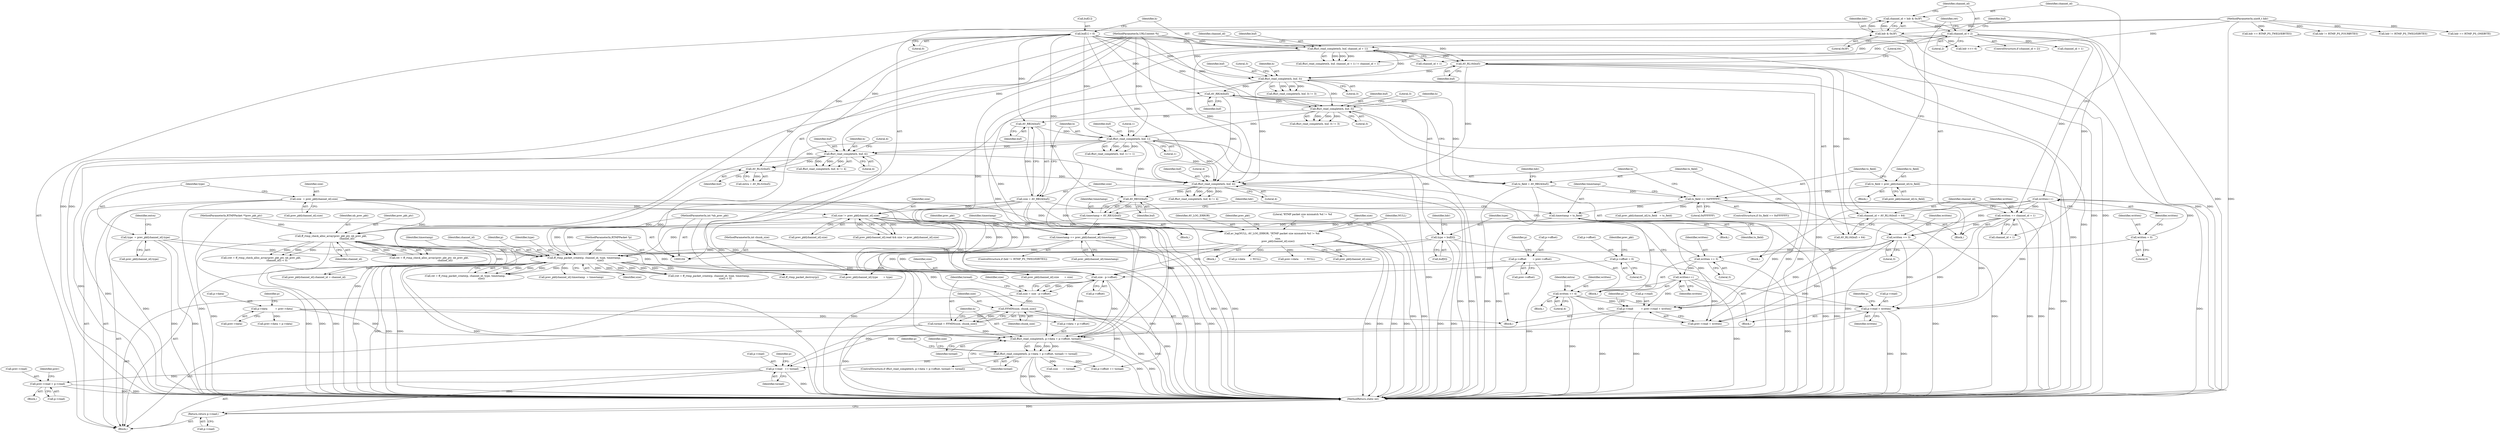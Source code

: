 digraph "0_FFmpeg_7d57ca4d9a75562fa32e40766211de150f8b3ee7@API" {
"1000565" [label="(Call,p->read   += toread)"];
"1000544" [label="(Call,ffurl_read_complete(h, p->data + p->offset, toread) != toread)"];
"1000545" [label="(Call,ffurl_read_complete(h, p->data + p->offset, toread))"];
"1000309" [label="(Call,ffurl_read_complete(h, buf, 4))"];
"1000226" [label="(Call,ffurl_read_complete(h, buf, 3))"];
"1000148" [label="(Call,ffurl_read_complete(h, buf, channel_id + 1))"];
"1000105" [label="(MethodParameterIn,URLContext *h)"];
"1000141" [label="(Call,buf[1] = 0)"];
"1000137" [label="(Call,channel_id < 2)"];
"1000131" [label="(Call,channel_id = hdr & 0x3F)"];
"1000133" [label="(Call,hdr & 0x3F)"];
"1000110" [label="(MethodParameterIn,uint8_t hdr)"];
"1000168" [label="(Call,AV_RL16(buf))"];
"1000265" [label="(Call,ffurl_read_complete(h, buf, 1))"];
"1000248" [label="(Call,ffurl_read_complete(h, buf, 3))"];
"1000239" [label="(Call,AV_RB24(buf))"];
"1000261" [label="(Call,AV_RB24(buf))"];
"1000287" [label="(Call,ffurl_read_complete(h, buf, 4))"];
"1000300" [label="(Call,AV_RL32(buf))"];
"1000428" [label="(Call,p->data          = prev->data)"];
"1000533" [label="(Call,size - p->offset)"];
"1000186" [label="(Call,size  = prev_pkt[channel_id].size)"];
"1000386" [label="(Call,ff_rtmp_packet_create(p, channel_id, type, timestamp,\n                                          size))"];
"1000106" [label="(MethodParameterIn,RTMPPacket *p)"];
"1000175" [label="(Call,ff_rtmp_check_alloc_array(prev_pkt_ptr, nb_prev_pkt,\n                                         channel_id))"];
"1000108" [label="(MethodParameterIn,RTMPPacket **prev_pkt_ptr)"];
"1000109" [label="(MethodParameterIn,int *nb_prev_pkt)"];
"1000165" [label="(Call,channel_id = AV_RL16(buf) + 64)"];
"1000193" [label="(Call,type  = prev_pkt[channel_id].type)"];
"1000275" [label="(Call,type = buf[0])"];
"1000330" [label="(Call,timestamp += prev_pkt[channel_id].timestamp)"];
"1000317" [label="(Call,timestamp = AV_RB32(buf))"];
"1000319" [label="(Call,AV_RB32(buf))"];
"1000323" [label="(Call,timestamp = ts_field)"];
"1000303" [label="(Call,ts_field == 0xFFFFFF)"];
"1000215" [label="(Call,ts_field = prev_pkt[channel_id].ts_field)"];
"1000237" [label="(Call,ts_field = AV_RB24(buf))"];
"1000344" [label="(Call,size != prev_pkt[channel_id].size)"];
"1000259" [label="(Call,size = AV_RB24(buf))"];
"1000352" [label="(Call,av_log(NULL, AV_LOG_ERROR, \"RTMP packet size mismatch %d != %d\n\",\n                size,\n                prev_pkt[channel_id].size))"];
"1000400" [label="(Call,p->offset = 0)"];
"1000470" [label="(Call,p->offset        = prev->offset)"];
"1000538" [label="(Call,toread = FFMIN(size, chunk_size))"];
"1000540" [label="(Call,FFMIN(size, chunk_size))"];
"1000531" [label="(Call,size = size - p->offset)"];
"1000107" [label="(MethodParameterIn,int chunk_size)"];
"1000395" [label="(Call,p->read = written)"];
"1000129" [label="(Call,written++)"];
"1000123" [label="(Call,written = 0)"];
"1000234" [label="(Call,written += 3)"];
"1000160" [label="(Call,written += channel_id + 1)"];
"1000295" [label="(Call,written += 4)"];
"1000273" [label="(Call,written++)"];
"1000256" [label="(Call,written += 3)"];
"1000477" [label="(Call,p->read          = prev->read + written)"];
"1000594" [label="(Call,prev->read = p->read)"];
"1000623" [label="(Return,return p->read;)"];
"1000481" [label="(Call,prev->read + written)"];
"1000503" [label="(Call,prev_pkt[channel_id].channel_id = channel_id)"];
"1000303" [label="(Call,ts_field == 0xFFFFFF)"];
"1000400" [label="(Call,p->offset = 0)"];
"1000353" [label="(Identifier,NULL)"];
"1000125" [label="(Literal,0)"];
"1000195" [label="(Call,prev_pkt[channel_id].type)"];
"1000143" [label="(Identifier,buf)"];
"1000538" [label="(Call,toread = FFMIN(size, chunk_size))"];
"1000305" [label="(Literal,0xFFFFFF)"];
"1000598" [label="(Call,p->read)"];
"1000420" [label="(Block,)"];
"1000261" [label="(Call,AV_RB24(buf))"];
"1000267" [label="(Identifier,buf)"];
"1000565" [label="(Call,p->read   += toread)"];
"1000389" [label="(Identifier,type)"];
"1000603" [label="(Identifier,prev)"];
"1000166" [label="(Identifier,channel_id)"];
"1000354" [label="(Identifier,AV_LOG_ERROR)"];
"1000324" [label="(Identifier,timestamp)"];
"1000281" [label="(Call,hdr == RTMP_PS_TWELVEBYTES)"];
"1000432" [label="(Call,prev->data)"];
"1000187" [label="(Identifier,size)"];
"1000572" [label="(Identifier,p)"];
"1000541" [label="(Identifier,size)"];
"1000123" [label="(Call,written = 0)"];
"1000135" [label="(Literal,0x3F)"];
"1000478" [label="(Call,p->read)"];
"1000214" [label="(Block,)"];
"1000510" [label="(Call,prev_pkt[channel_id].type       = type)"];
"1000265" [label="(Call,ffurl_read_complete(h, buf, 1))"];
"1000558" [label="(Identifier,p)"];
"1000111" [label="(Block,)"];
"1000155" [label="(Identifier,channel_id)"];
"1000328" [label="(Identifier,hdr)"];
"1000176" [label="(Identifier,prev_pkt_ptr)"];
"1000386" [label="(Call,ff_rtmp_packet_create(p, channel_id, type, timestamp,\n                                          size))"];
"1000308" [label="(Call,ffurl_read_complete(h, buf, 4) != 4)"];
"1000608" [label="(Call,p->data      = NULL)"];
"1000322" [label="(Block,)"];
"1000140" [label="(Block,)"];
"1000243" [label="(Identifier,hdr)"];
"1000587" [label="(Call,prev->data = p->data)"];
"1000563" [label="(Identifier,size)"];
"1000318" [label="(Identifier,timestamp)"];
"1000236" [label="(Literal,3)"];
"1000312" [label="(Literal,4)"];
"1000268" [label="(Literal,1)"];
"1000252" [label="(Literal,3)"];
"1000341" [label="(Identifier,prev_pkt)"];
"1000534" [label="(Identifier,size)"];
"1000106" [label="(MethodParameterIn,RTMPPacket *p)"];
"1000145" [label="(Literal,0)"];
"1000129" [label="(Call,written++)"];
"1000300" [label="(Call,AV_RL32(buf))"];
"1000404" [label="(Literal,0)"];
"1000533" [label="(Call,size - p->offset)"];
"1000579" [label="(Block,)"];
"1000346" [label="(Call,prev_pkt[channel_id].size)"];
"1000493" [label="(Call,prev->data       = NULL)"];
"1000390" [label="(Identifier,timestamp)"];
"1000365" [label="(Identifier,prev_pkt)"];
"1000623" [label="(Return,return p->read;)"];
"1000160" [label="(Call,written += channel_id + 1)"];
"1000186" [label="(Call,size  = prev_pkt[channel_id].size)"];
"1000547" [label="(Call,p->data + p->offset)"];
"1000545" [label="(Call,ffurl_read_complete(h, p->data + p->offset, toread))"];
"1000325" [label="(Identifier,ts_field)"];
"1000383" [label="(Call,(ret = ff_rtmp_packet_create(p, channel_id, type, timestamp,\n                                          size)) < 0)"];
"1000258" [label="(Literal,3)"];
"1000569" [label="(Identifier,toread)"];
"1000228" [label="(Identifier,buf)"];
"1000384" [label="(Call,ret = ff_rtmp_packet_create(p, channel_id, type, timestamp,\n                                          size))"];
"1000165" [label="(Call,channel_id = AV_RL16(buf) + 64)"];
"1000260" [label="(Identifier,size)"];
"1000311" [label="(Identifier,buf)"];
"1000297" [label="(Literal,4)"];
"1000562" [label="(Call,size      -= toread)"];
"1000330" [label="(Call,timestamp += prev_pkt[channel_id].timestamp)"];
"1000401" [label="(Call,p->offset)"];
"1000296" [label="(Identifier,written)"];
"1000226" [label="(Call,ffurl_read_complete(h, buf, 3))"];
"1000194" [label="(Identifier,type)"];
"1000215" [label="(Call,ts_field = prev_pkt[channel_id].ts_field)"];
"1000543" [label="(ControlStructure,if (ffurl_read_complete(h, p->data + p->offset, toread) != toread))"];
"1000289" [label="(Identifier,buf)"];
"1000470" [label="(Call,p->offset        = prev->offset)"];
"1000137" [label="(Call,channel_id < 2)"];
"1000245" [label="(Block,)"];
"1000162" [label="(Call,channel_id + 1)"];
"1000471" [label="(Call,p->offset)"];
"1000225" [label="(Call,ffurl_read_complete(h, buf, 3) != 3)"];
"1000412" [label="(Call,prev_pkt[channel_id].timestamp  = timestamp)"];
"1000345" [label="(Identifier,size)"];
"1000344" [label="(Call,size != prev_pkt[channel_id].size)"];
"1000257" [label="(Identifier,written)"];
"1000175" [label="(Call,ff_rtmp_check_alloc_array(prev_pkt_ptr, nb_prev_pkt,\n                                         channel_id))"];
"1000242" [label="(Call,hdr != RTMP_PS_FOURBYTES)"];
"1000388" [label="(Identifier,channel_id)"];
"1000295" [label="(Call,written += 4)"];
"1000408" [label="(Identifier,prev_pkt)"];
"1000381" [label="(Block,)"];
"1000554" [label="(Identifier,toread)"];
"1000229" [label="(Literal,3)"];
"1000151" [label="(Call,channel_id + 1)"];
"1000262" [label="(Identifier,buf)"];
"1000107" [label="(MethodParameterIn,int chunk_size)"];
"1000595" [label="(Call,prev->read)"];
"1000177" [label="(Identifier,nb_prev_pkt)"];
"1000248" [label="(Call,ffurl_read_complete(h, buf, 3))"];
"1000396" [label="(Call,p->read)"];
"1000130" [label="(Identifier,written)"];
"1000132" [label="(Identifier,channel_id)"];
"1000217" [label="(Call,prev_pkt[channel_id].ts_field)"];
"1000288" [label="(Identifier,h)"];
"1000594" [label="(Call,prev->read = p->read)"];
"1000105" [label="(MethodParameterIn,URLContext *h)"];
"1000320" [label="(Identifier,buf)"];
"1000302" [label="(ControlStructure,if (ts_field == 0xFFFFFF))"];
"1000274" [label="(Identifier,written)"];
"1000238" [label="(Identifier,ts_field)"];
"1000277" [label="(Call,buf[0])"];
"1000251" [label="(Literal,3)"];
"1000304" [label="(Identifier,ts_field)"];
"1000131" [label="(Call,channel_id = hdr & 0x3F)"];
"1000230" [label="(Literal,3)"];
"1000150" [label="(Identifier,buf)"];
"1000169" [label="(Identifier,buf)"];
"1000276" [label="(Identifier,type)"];
"1000227" [label="(Identifier,h)"];
"1000313" [label="(Literal,4)"];
"1000429" [label="(Call,p->data)"];
"1000306" [label="(Block,)"];
"1000134" [label="(Identifier,hdr)"];
"1000201" [label="(Identifier,extra)"];
"1000323" [label="(Call,timestamp = ts_field)"];
"1000290" [label="(Literal,4)"];
"1000249" [label="(Identifier,h)"];
"1000174" [label="(Identifier,ret)"];
"1000327" [label="(Call,hdr != RTMP_PS_TWELVEBYTES)"];
"1000310" [label="(Identifier,h)"];
"1000540" [label="(Call,FFMIN(size, chunk_size))"];
"1000250" [label="(Identifier,buf)"];
"1000141" [label="(Call,buf[1] = 0)"];
"1000188" [label="(Call,prev_pkt[channel_id].size)"];
"1000247" [label="(Call,ffurl_read_complete(h, buf, 3) != 3)"];
"1000110" [label="(MethodParameterIn,uint8_t hdr)"];
"1000395" [label="(Call,p->read = written)"];
"1000148" [label="(Call,ffurl_read_complete(h, buf, channel_id + 1))"];
"1000542" [label="(Identifier,chunk_size)"];
"1000173" [label="(Call,ret = ff_rtmp_check_alloc_array(prev_pkt_ptr, nb_prev_pkt,\n                                         channel_id))"];
"1000167" [label="(Call,AV_RL16(buf) + 64)"];
"1000351" [label="(Block,)"];
"1000391" [label="(Identifier,size)"];
"1000555" [label="(Identifier,toread)"];
"1000269" [label="(Literal,1)"];
"1000124" [label="(Identifier,written)"];
"1000428" [label="(Call,p->data          = prev->data)"];
"1000223" [label="(Block,)"];
"1000624" [label="(Call,p->read)"];
"1000235" [label="(Identifier,written)"];
"1000566" [label="(Call,p->read)"];
"1000402" [label="(Identifier,p)"];
"1000399" [label="(Identifier,written)"];
"1000109" [label="(MethodParameterIn,int *nb_prev_pkt)"];
"1000627" [label="(MethodReturn,static int)"];
"1000535" [label="(Call,p->offset)"];
"1000309" [label="(Call,ffurl_read_complete(h, buf, 4))"];
"1000139" [label="(Literal,2)"];
"1000319" [label="(Call,AV_RB32(buf))"];
"1000544" [label="(Call,ffurl_read_complete(h, p->data + p->offset, toread) != toread)"];
"1000570" [label="(Call,p->offset += toread)"];
"1000286" [label="(Call,ffurl_read_complete(h, buf, 4) != 4)"];
"1000387" [label="(Identifier,p)"];
"1000326" [label="(ControlStructure,if (hdr != RTMP_PS_TWELVEBYTES))"];
"1000331" [label="(Identifier,timestamp)"];
"1000557" [label="(Call,ff_rtmp_packet_destroy(p))"];
"1000357" [label="(Call,prev_pkt[channel_id].size)"];
"1000211" [label="(Call,hdr == RTMP_PS_ONEBYTE)"];
"1000437" [label="(Identifier,p)"];
"1000352" [label="(Call,av_log(NULL, AV_LOG_ERROR, \"RTMP packet size mismatch %d != %d\n\",\n                size,\n                prev_pkt[channel_id].size))"];
"1000539" [label="(Identifier,toread)"];
"1000284" [label="(Block,)"];
"1000161" [label="(Identifier,written)"];
"1000531" [label="(Call,size = size - p->offset)"];
"1000178" [label="(Identifier,channel_id)"];
"1000216" [label="(Identifier,ts_field)"];
"1000298" [label="(Call,extra = AV_RL32(buf))"];
"1000207" [label="(Call,hdr >>= 6)"];
"1000136" [label="(ControlStructure,if (channel_id < 2))"];
"1000299" [label="(Identifier,extra)"];
"1000108" [label="(MethodParameterIn,RTMPPacket **prev_pkt_ptr)"];
"1000266" [label="(Identifier,h)"];
"1000275" [label="(Call,type = buf[0])"];
"1000273" [label="(Call,written++)"];
"1000317" [label="(Call,timestamp = AV_RB32(buf))"];
"1000291" [label="(Literal,4)"];
"1000532" [label="(Identifier,size)"];
"1000474" [label="(Call,prev->offset)"];
"1000170" [label="(Literal,64)"];
"1000133" [label="(Call,hdr & 0x3F)"];
"1000142" [label="(Call,buf[1])"];
"1000338" [label="(Call,prev_pkt[channel_id].read && size != prev_pkt[channel_id].size)"];
"1000301" [label="(Identifier,buf)"];
"1000355" [label="(Literal,\"RTMP packet size mismatch %d != %d\n\")"];
"1000234" [label="(Call,written += 3)"];
"1000287" [label="(Call,ffurl_read_complete(h, buf, 4))"];
"1000237" [label="(Call,ts_field = AV_RB24(buf))"];
"1000332" [label="(Call,prev_pkt[channel_id].timestamp)"];
"1000282" [label="(Identifier,hdr)"];
"1000168" [label="(Call,AV_RL16(buf))"];
"1000138" [label="(Identifier,channel_id)"];
"1000154" [label="(Call,channel_id + 1)"];
"1000546" [label="(Identifier,h)"];
"1000264" [label="(Call,ffurl_read_complete(h, buf, 1) != 1)"];
"1000405" [label="(Call,prev_pkt[channel_id].ts_field   = ts_field)"];
"1000149" [label="(Identifier,h)"];
"1000479" [label="(Identifier,p)"];
"1000256" [label="(Call,written += 3)"];
"1000259" [label="(Call,size = AV_RB24(buf))"];
"1000477" [label="(Call,p->read          = prev->read + written)"];
"1000517" [label="(Call,prev_pkt[channel_id].size       = size)"];
"1000193" [label="(Call,type  = prev_pkt[channel_id].type)"];
"1000488" [label="(Identifier,p)"];
"1000356" [label="(Identifier,size)"];
"1000147" [label="(Call,ffurl_read_complete(h, buf, channel_id + 1) != channel_id + 1)"];
"1000172" [label="(Call,(ret = ff_rtmp_check_alloc_array(prev_pkt_ptr, nb_prev_pkt,\n                                         channel_id)) < 0)"];
"1000240" [label="(Identifier,buf)"];
"1000239" [label="(Call,AV_RB24(buf))"];
"1000565" -> "1000111"  [label="AST: "];
"1000565" -> "1000569"  [label="CFG: "];
"1000566" -> "1000565"  [label="AST: "];
"1000569" -> "1000565"  [label="AST: "];
"1000572" -> "1000565"  [label="CFG: "];
"1000565" -> "1000627"  [label="DDG: "];
"1000544" -> "1000565"  [label="DDG: "];
"1000395" -> "1000565"  [label="DDG: "];
"1000477" -> "1000565"  [label="DDG: "];
"1000565" -> "1000594"  [label="DDG: "];
"1000565" -> "1000623"  [label="DDG: "];
"1000544" -> "1000543"  [label="AST: "];
"1000544" -> "1000555"  [label="CFG: "];
"1000545" -> "1000544"  [label="AST: "];
"1000555" -> "1000544"  [label="AST: "];
"1000558" -> "1000544"  [label="CFG: "];
"1000563" -> "1000544"  [label="CFG: "];
"1000544" -> "1000627"  [label="DDG: "];
"1000544" -> "1000627"  [label="DDG: "];
"1000544" -> "1000627"  [label="DDG: "];
"1000545" -> "1000544"  [label="DDG: "];
"1000545" -> "1000544"  [label="DDG: "];
"1000545" -> "1000544"  [label="DDG: "];
"1000544" -> "1000562"  [label="DDG: "];
"1000544" -> "1000570"  [label="DDG: "];
"1000545" -> "1000554"  [label="CFG: "];
"1000546" -> "1000545"  [label="AST: "];
"1000547" -> "1000545"  [label="AST: "];
"1000554" -> "1000545"  [label="AST: "];
"1000555" -> "1000545"  [label="CFG: "];
"1000545" -> "1000627"  [label="DDG: "];
"1000545" -> "1000627"  [label="DDG: "];
"1000309" -> "1000545"  [label="DDG: "];
"1000226" -> "1000545"  [label="DDG: "];
"1000148" -> "1000545"  [label="DDG: "];
"1000265" -> "1000545"  [label="DDG: "];
"1000287" -> "1000545"  [label="DDG: "];
"1000105" -> "1000545"  [label="DDG: "];
"1000428" -> "1000545"  [label="DDG: "];
"1000533" -> "1000545"  [label="DDG: "];
"1000538" -> "1000545"  [label="DDG: "];
"1000309" -> "1000308"  [label="AST: "];
"1000309" -> "1000312"  [label="CFG: "];
"1000310" -> "1000309"  [label="AST: "];
"1000311" -> "1000309"  [label="AST: "];
"1000312" -> "1000309"  [label="AST: "];
"1000313" -> "1000309"  [label="CFG: "];
"1000309" -> "1000627"  [label="DDG: "];
"1000309" -> "1000627"  [label="DDG: "];
"1000309" -> "1000308"  [label="DDG: "];
"1000309" -> "1000308"  [label="DDG: "];
"1000309" -> "1000308"  [label="DDG: "];
"1000226" -> "1000309"  [label="DDG: "];
"1000148" -> "1000309"  [label="DDG: "];
"1000265" -> "1000309"  [label="DDG: "];
"1000265" -> "1000309"  [label="DDG: "];
"1000287" -> "1000309"  [label="DDG: "];
"1000105" -> "1000309"  [label="DDG: "];
"1000141" -> "1000309"  [label="DDG: "];
"1000168" -> "1000309"  [label="DDG: "];
"1000239" -> "1000309"  [label="DDG: "];
"1000300" -> "1000309"  [label="DDG: "];
"1000309" -> "1000319"  [label="DDG: "];
"1000226" -> "1000225"  [label="AST: "];
"1000226" -> "1000229"  [label="CFG: "];
"1000227" -> "1000226"  [label="AST: "];
"1000228" -> "1000226"  [label="AST: "];
"1000229" -> "1000226"  [label="AST: "];
"1000230" -> "1000226"  [label="CFG: "];
"1000226" -> "1000627"  [label="DDG: "];
"1000226" -> "1000627"  [label="DDG: "];
"1000226" -> "1000225"  [label="DDG: "];
"1000226" -> "1000225"  [label="DDG: "];
"1000226" -> "1000225"  [label="DDG: "];
"1000148" -> "1000226"  [label="DDG: "];
"1000105" -> "1000226"  [label="DDG: "];
"1000141" -> "1000226"  [label="DDG: "];
"1000168" -> "1000226"  [label="DDG: "];
"1000226" -> "1000239"  [label="DDG: "];
"1000226" -> "1000248"  [label="DDG: "];
"1000148" -> "1000147"  [label="AST: "];
"1000148" -> "1000151"  [label="CFG: "];
"1000149" -> "1000148"  [label="AST: "];
"1000150" -> "1000148"  [label="AST: "];
"1000151" -> "1000148"  [label="AST: "];
"1000155" -> "1000148"  [label="CFG: "];
"1000148" -> "1000627"  [label="DDG: "];
"1000148" -> "1000627"  [label="DDG: "];
"1000148" -> "1000147"  [label="DDG: "];
"1000148" -> "1000147"  [label="DDG: "];
"1000148" -> "1000147"  [label="DDG: "];
"1000105" -> "1000148"  [label="DDG: "];
"1000141" -> "1000148"  [label="DDG: "];
"1000137" -> "1000148"  [label="DDG: "];
"1000148" -> "1000168"  [label="DDG: "];
"1000105" -> "1000104"  [label="AST: "];
"1000105" -> "1000627"  [label="DDG: "];
"1000105" -> "1000248"  [label="DDG: "];
"1000105" -> "1000265"  [label="DDG: "];
"1000105" -> "1000287"  [label="DDG: "];
"1000141" -> "1000140"  [label="AST: "];
"1000141" -> "1000145"  [label="CFG: "];
"1000142" -> "1000141"  [label="AST: "];
"1000145" -> "1000141"  [label="AST: "];
"1000149" -> "1000141"  [label="CFG: "];
"1000141" -> "1000627"  [label="DDG: "];
"1000141" -> "1000168"  [label="DDG: "];
"1000141" -> "1000239"  [label="DDG: "];
"1000141" -> "1000248"  [label="DDG: "];
"1000141" -> "1000261"  [label="DDG: "];
"1000141" -> "1000265"  [label="DDG: "];
"1000141" -> "1000287"  [label="DDG: "];
"1000141" -> "1000300"  [label="DDG: "];
"1000141" -> "1000319"  [label="DDG: "];
"1000137" -> "1000136"  [label="AST: "];
"1000137" -> "1000139"  [label="CFG: "];
"1000138" -> "1000137"  [label="AST: "];
"1000139" -> "1000137"  [label="AST: "];
"1000143" -> "1000137"  [label="CFG: "];
"1000174" -> "1000137"  [label="CFG: "];
"1000137" -> "1000627"  [label="DDG: "];
"1000131" -> "1000137"  [label="DDG: "];
"1000137" -> "1000151"  [label="DDG: "];
"1000137" -> "1000147"  [label="DDG: "];
"1000137" -> "1000154"  [label="DDG: "];
"1000137" -> "1000160"  [label="DDG: "];
"1000137" -> "1000162"  [label="DDG: "];
"1000137" -> "1000175"  [label="DDG: "];
"1000131" -> "1000111"  [label="AST: "];
"1000131" -> "1000133"  [label="CFG: "];
"1000132" -> "1000131"  [label="AST: "];
"1000133" -> "1000131"  [label="AST: "];
"1000138" -> "1000131"  [label="CFG: "];
"1000131" -> "1000627"  [label="DDG: "];
"1000133" -> "1000131"  [label="DDG: "];
"1000133" -> "1000131"  [label="DDG: "];
"1000133" -> "1000135"  [label="CFG: "];
"1000134" -> "1000133"  [label="AST: "];
"1000135" -> "1000133"  [label="AST: "];
"1000133" -> "1000627"  [label="DDG: "];
"1000110" -> "1000133"  [label="DDG: "];
"1000133" -> "1000207"  [label="DDG: "];
"1000110" -> "1000104"  [label="AST: "];
"1000110" -> "1000627"  [label="DDG: "];
"1000110" -> "1000207"  [label="DDG: "];
"1000110" -> "1000211"  [label="DDG: "];
"1000110" -> "1000242"  [label="DDG: "];
"1000110" -> "1000281"  [label="DDG: "];
"1000110" -> "1000327"  [label="DDG: "];
"1000168" -> "1000167"  [label="AST: "];
"1000168" -> "1000169"  [label="CFG: "];
"1000169" -> "1000168"  [label="AST: "];
"1000170" -> "1000168"  [label="CFG: "];
"1000168" -> "1000627"  [label="DDG: "];
"1000168" -> "1000165"  [label="DDG: "];
"1000168" -> "1000167"  [label="DDG: "];
"1000265" -> "1000264"  [label="AST: "];
"1000265" -> "1000268"  [label="CFG: "];
"1000266" -> "1000265"  [label="AST: "];
"1000267" -> "1000265"  [label="AST: "];
"1000268" -> "1000265"  [label="AST: "];
"1000269" -> "1000265"  [label="CFG: "];
"1000265" -> "1000627"  [label="DDG: "];
"1000265" -> "1000627"  [label="DDG: "];
"1000265" -> "1000264"  [label="DDG: "];
"1000265" -> "1000264"  [label="DDG: "];
"1000265" -> "1000264"  [label="DDG: "];
"1000248" -> "1000265"  [label="DDG: "];
"1000261" -> "1000265"  [label="DDG: "];
"1000265" -> "1000275"  [label="DDG: "];
"1000265" -> "1000287"  [label="DDG: "];
"1000265" -> "1000287"  [label="DDG: "];
"1000265" -> "1000300"  [label="DDG: "];
"1000265" -> "1000319"  [label="DDG: "];
"1000248" -> "1000247"  [label="AST: "];
"1000248" -> "1000251"  [label="CFG: "];
"1000249" -> "1000248"  [label="AST: "];
"1000250" -> "1000248"  [label="AST: "];
"1000251" -> "1000248"  [label="AST: "];
"1000252" -> "1000248"  [label="CFG: "];
"1000248" -> "1000627"  [label="DDG: "];
"1000248" -> "1000627"  [label="DDG: "];
"1000248" -> "1000247"  [label="DDG: "];
"1000248" -> "1000247"  [label="DDG: "];
"1000248" -> "1000247"  [label="DDG: "];
"1000239" -> "1000248"  [label="DDG: "];
"1000248" -> "1000261"  [label="DDG: "];
"1000239" -> "1000237"  [label="AST: "];
"1000239" -> "1000240"  [label="CFG: "];
"1000240" -> "1000239"  [label="AST: "];
"1000237" -> "1000239"  [label="CFG: "];
"1000239" -> "1000627"  [label="DDG: "];
"1000239" -> "1000237"  [label="DDG: "];
"1000261" -> "1000259"  [label="AST: "];
"1000261" -> "1000262"  [label="CFG: "];
"1000262" -> "1000261"  [label="AST: "];
"1000259" -> "1000261"  [label="CFG: "];
"1000261" -> "1000259"  [label="DDG: "];
"1000287" -> "1000286"  [label="AST: "];
"1000287" -> "1000290"  [label="CFG: "];
"1000288" -> "1000287"  [label="AST: "];
"1000289" -> "1000287"  [label="AST: "];
"1000290" -> "1000287"  [label="AST: "];
"1000291" -> "1000287"  [label="CFG: "];
"1000287" -> "1000627"  [label="DDG: "];
"1000287" -> "1000627"  [label="DDG: "];
"1000287" -> "1000286"  [label="DDG: "];
"1000287" -> "1000286"  [label="DDG: "];
"1000287" -> "1000286"  [label="DDG: "];
"1000287" -> "1000300"  [label="DDG: "];
"1000300" -> "1000298"  [label="AST: "];
"1000300" -> "1000301"  [label="CFG: "];
"1000301" -> "1000300"  [label="AST: "];
"1000298" -> "1000300"  [label="CFG: "];
"1000300" -> "1000627"  [label="DDG: "];
"1000300" -> "1000298"  [label="DDG: "];
"1000428" -> "1000420"  [label="AST: "];
"1000428" -> "1000432"  [label="CFG: "];
"1000429" -> "1000428"  [label="AST: "];
"1000432" -> "1000428"  [label="AST: "];
"1000437" -> "1000428"  [label="CFG: "];
"1000428" -> "1000547"  [label="DDG: "];
"1000428" -> "1000587"  [label="DDG: "];
"1000533" -> "1000531"  [label="AST: "];
"1000533" -> "1000535"  [label="CFG: "];
"1000534" -> "1000533"  [label="AST: "];
"1000535" -> "1000533"  [label="AST: "];
"1000531" -> "1000533"  [label="CFG: "];
"1000533" -> "1000531"  [label="DDG: "];
"1000533" -> "1000531"  [label="DDG: "];
"1000186" -> "1000533"  [label="DDG: "];
"1000386" -> "1000533"  [label="DDG: "];
"1000344" -> "1000533"  [label="DDG: "];
"1000352" -> "1000533"  [label="DDG: "];
"1000259" -> "1000533"  [label="DDG: "];
"1000400" -> "1000533"  [label="DDG: "];
"1000470" -> "1000533"  [label="DDG: "];
"1000533" -> "1000547"  [label="DDG: "];
"1000533" -> "1000570"  [label="DDG: "];
"1000186" -> "1000111"  [label="AST: "];
"1000186" -> "1000188"  [label="CFG: "];
"1000187" -> "1000186"  [label="AST: "];
"1000188" -> "1000186"  [label="AST: "];
"1000194" -> "1000186"  [label="CFG: "];
"1000186" -> "1000627"  [label="DDG: "];
"1000186" -> "1000627"  [label="DDG: "];
"1000186" -> "1000344"  [label="DDG: "];
"1000186" -> "1000352"  [label="DDG: "];
"1000186" -> "1000386"  [label="DDG: "];
"1000186" -> "1000517"  [label="DDG: "];
"1000386" -> "1000384"  [label="AST: "];
"1000386" -> "1000391"  [label="CFG: "];
"1000387" -> "1000386"  [label="AST: "];
"1000388" -> "1000386"  [label="AST: "];
"1000389" -> "1000386"  [label="AST: "];
"1000390" -> "1000386"  [label="AST: "];
"1000391" -> "1000386"  [label="AST: "];
"1000384" -> "1000386"  [label="CFG: "];
"1000386" -> "1000627"  [label="DDG: "];
"1000386" -> "1000627"  [label="DDG: "];
"1000386" -> "1000627"  [label="DDG: "];
"1000386" -> "1000627"  [label="DDG: "];
"1000386" -> "1000627"  [label="DDG: "];
"1000386" -> "1000383"  [label="DDG: "];
"1000386" -> "1000383"  [label="DDG: "];
"1000386" -> "1000383"  [label="DDG: "];
"1000386" -> "1000383"  [label="DDG: "];
"1000386" -> "1000383"  [label="DDG: "];
"1000386" -> "1000384"  [label="DDG: "];
"1000386" -> "1000384"  [label="DDG: "];
"1000386" -> "1000384"  [label="DDG: "];
"1000386" -> "1000384"  [label="DDG: "];
"1000386" -> "1000384"  [label="DDG: "];
"1000106" -> "1000386"  [label="DDG: "];
"1000175" -> "1000386"  [label="DDG: "];
"1000193" -> "1000386"  [label="DDG: "];
"1000275" -> "1000386"  [label="DDG: "];
"1000330" -> "1000386"  [label="DDG: "];
"1000317" -> "1000386"  [label="DDG: "];
"1000323" -> "1000386"  [label="DDG: "];
"1000344" -> "1000386"  [label="DDG: "];
"1000352" -> "1000386"  [label="DDG: "];
"1000259" -> "1000386"  [label="DDG: "];
"1000386" -> "1000412"  [label="DDG: "];
"1000386" -> "1000503"  [label="DDG: "];
"1000386" -> "1000510"  [label="DDG: "];
"1000386" -> "1000517"  [label="DDG: "];
"1000386" -> "1000557"  [label="DDG: "];
"1000106" -> "1000104"  [label="AST: "];
"1000106" -> "1000627"  [label="DDG: "];
"1000106" -> "1000557"  [label="DDG: "];
"1000175" -> "1000173"  [label="AST: "];
"1000175" -> "1000178"  [label="CFG: "];
"1000176" -> "1000175"  [label="AST: "];
"1000177" -> "1000175"  [label="AST: "];
"1000178" -> "1000175"  [label="AST: "];
"1000173" -> "1000175"  [label="CFG: "];
"1000175" -> "1000627"  [label="DDG: "];
"1000175" -> "1000627"  [label="DDG: "];
"1000175" -> "1000627"  [label="DDG: "];
"1000175" -> "1000172"  [label="DDG: "];
"1000175" -> "1000172"  [label="DDG: "];
"1000175" -> "1000172"  [label="DDG: "];
"1000175" -> "1000173"  [label="DDG: "];
"1000175" -> "1000173"  [label="DDG: "];
"1000175" -> "1000173"  [label="DDG: "];
"1000108" -> "1000175"  [label="DDG: "];
"1000109" -> "1000175"  [label="DDG: "];
"1000165" -> "1000175"  [label="DDG: "];
"1000175" -> "1000503"  [label="DDG: "];
"1000108" -> "1000104"  [label="AST: "];
"1000108" -> "1000627"  [label="DDG: "];
"1000109" -> "1000104"  [label="AST: "];
"1000109" -> "1000627"  [label="DDG: "];
"1000165" -> "1000140"  [label="AST: "];
"1000165" -> "1000167"  [label="CFG: "];
"1000166" -> "1000165"  [label="AST: "];
"1000167" -> "1000165"  [label="AST: "];
"1000174" -> "1000165"  [label="CFG: "];
"1000165" -> "1000627"  [label="DDG: "];
"1000193" -> "1000111"  [label="AST: "];
"1000193" -> "1000195"  [label="CFG: "];
"1000194" -> "1000193"  [label="AST: "];
"1000195" -> "1000193"  [label="AST: "];
"1000201" -> "1000193"  [label="CFG: "];
"1000193" -> "1000627"  [label="DDG: "];
"1000193" -> "1000627"  [label="DDG: "];
"1000193" -> "1000510"  [label="DDG: "];
"1000275" -> "1000245"  [label="AST: "];
"1000275" -> "1000277"  [label="CFG: "];
"1000276" -> "1000275"  [label="AST: "];
"1000277" -> "1000275"  [label="AST: "];
"1000282" -> "1000275"  [label="CFG: "];
"1000275" -> "1000627"  [label="DDG: "];
"1000275" -> "1000627"  [label="DDG: "];
"1000275" -> "1000510"  [label="DDG: "];
"1000330" -> "1000326"  [label="AST: "];
"1000330" -> "1000332"  [label="CFG: "];
"1000331" -> "1000330"  [label="AST: "];
"1000332" -> "1000330"  [label="AST: "];
"1000341" -> "1000330"  [label="CFG: "];
"1000330" -> "1000627"  [label="DDG: "];
"1000330" -> "1000627"  [label="DDG: "];
"1000317" -> "1000330"  [label="DDG: "];
"1000323" -> "1000330"  [label="DDG: "];
"1000317" -> "1000306"  [label="AST: "];
"1000317" -> "1000319"  [label="CFG: "];
"1000318" -> "1000317"  [label="AST: "];
"1000319" -> "1000317"  [label="AST: "];
"1000328" -> "1000317"  [label="CFG: "];
"1000317" -> "1000627"  [label="DDG: "];
"1000317" -> "1000627"  [label="DDG: "];
"1000319" -> "1000317"  [label="DDG: "];
"1000319" -> "1000320"  [label="CFG: "];
"1000320" -> "1000319"  [label="AST: "];
"1000319" -> "1000627"  [label="DDG: "];
"1000323" -> "1000322"  [label="AST: "];
"1000323" -> "1000325"  [label="CFG: "];
"1000324" -> "1000323"  [label="AST: "];
"1000325" -> "1000323"  [label="AST: "];
"1000328" -> "1000323"  [label="CFG: "];
"1000323" -> "1000627"  [label="DDG: "];
"1000323" -> "1000627"  [label="DDG: "];
"1000303" -> "1000323"  [label="DDG: "];
"1000303" -> "1000302"  [label="AST: "];
"1000303" -> "1000305"  [label="CFG: "];
"1000304" -> "1000303"  [label="AST: "];
"1000305" -> "1000303"  [label="AST: "];
"1000310" -> "1000303"  [label="CFG: "];
"1000324" -> "1000303"  [label="CFG: "];
"1000303" -> "1000627"  [label="DDG: "];
"1000303" -> "1000627"  [label="DDG: "];
"1000215" -> "1000303"  [label="DDG: "];
"1000237" -> "1000303"  [label="DDG: "];
"1000303" -> "1000405"  [label="DDG: "];
"1000215" -> "1000214"  [label="AST: "];
"1000215" -> "1000217"  [label="CFG: "];
"1000216" -> "1000215"  [label="AST: "];
"1000217" -> "1000215"  [label="AST: "];
"1000304" -> "1000215"  [label="CFG: "];
"1000215" -> "1000627"  [label="DDG: "];
"1000237" -> "1000223"  [label="AST: "];
"1000238" -> "1000237"  [label="AST: "];
"1000243" -> "1000237"  [label="CFG: "];
"1000237" -> "1000627"  [label="DDG: "];
"1000237" -> "1000627"  [label="DDG: "];
"1000344" -> "1000338"  [label="AST: "];
"1000344" -> "1000346"  [label="CFG: "];
"1000345" -> "1000344"  [label="AST: "];
"1000346" -> "1000344"  [label="AST: "];
"1000338" -> "1000344"  [label="CFG: "];
"1000344" -> "1000627"  [label="DDG: "];
"1000344" -> "1000338"  [label="DDG: "];
"1000344" -> "1000338"  [label="DDG: "];
"1000259" -> "1000344"  [label="DDG: "];
"1000344" -> "1000352"  [label="DDG: "];
"1000344" -> "1000352"  [label="DDG: "];
"1000344" -> "1000517"  [label="DDG: "];
"1000259" -> "1000245"  [label="AST: "];
"1000260" -> "1000259"  [label="AST: "];
"1000266" -> "1000259"  [label="CFG: "];
"1000259" -> "1000627"  [label="DDG: "];
"1000259" -> "1000627"  [label="DDG: "];
"1000259" -> "1000352"  [label="DDG: "];
"1000259" -> "1000517"  [label="DDG: "];
"1000352" -> "1000351"  [label="AST: "];
"1000352" -> "1000357"  [label="CFG: "];
"1000353" -> "1000352"  [label="AST: "];
"1000354" -> "1000352"  [label="AST: "];
"1000355" -> "1000352"  [label="AST: "];
"1000356" -> "1000352"  [label="AST: "];
"1000357" -> "1000352"  [label="AST: "];
"1000365" -> "1000352"  [label="CFG: "];
"1000352" -> "1000627"  [label="DDG: "];
"1000352" -> "1000627"  [label="DDG: "];
"1000352" -> "1000627"  [label="DDG: "];
"1000352" -> "1000627"  [label="DDG: "];
"1000352" -> "1000493"  [label="DDG: "];
"1000352" -> "1000517"  [label="DDG: "];
"1000352" -> "1000608"  [label="DDG: "];
"1000400" -> "1000381"  [label="AST: "];
"1000400" -> "1000404"  [label="CFG: "];
"1000401" -> "1000400"  [label="AST: "];
"1000404" -> "1000400"  [label="AST: "];
"1000408" -> "1000400"  [label="CFG: "];
"1000470" -> "1000420"  [label="AST: "];
"1000470" -> "1000474"  [label="CFG: "];
"1000471" -> "1000470"  [label="AST: "];
"1000474" -> "1000470"  [label="AST: "];
"1000479" -> "1000470"  [label="CFG: "];
"1000470" -> "1000627"  [label="DDG: "];
"1000538" -> "1000111"  [label="AST: "];
"1000538" -> "1000540"  [label="CFG: "];
"1000539" -> "1000538"  [label="AST: "];
"1000540" -> "1000538"  [label="AST: "];
"1000546" -> "1000538"  [label="CFG: "];
"1000538" -> "1000627"  [label="DDG: "];
"1000540" -> "1000538"  [label="DDG: "];
"1000540" -> "1000538"  [label="DDG: "];
"1000540" -> "1000542"  [label="CFG: "];
"1000541" -> "1000540"  [label="AST: "];
"1000542" -> "1000540"  [label="AST: "];
"1000540" -> "1000627"  [label="DDG: "];
"1000540" -> "1000627"  [label="DDG: "];
"1000531" -> "1000540"  [label="DDG: "];
"1000107" -> "1000540"  [label="DDG: "];
"1000540" -> "1000562"  [label="DDG: "];
"1000531" -> "1000111"  [label="AST: "];
"1000532" -> "1000531"  [label="AST: "];
"1000539" -> "1000531"  [label="CFG: "];
"1000531" -> "1000627"  [label="DDG: "];
"1000107" -> "1000104"  [label="AST: "];
"1000107" -> "1000627"  [label="DDG: "];
"1000395" -> "1000381"  [label="AST: "];
"1000395" -> "1000399"  [label="CFG: "];
"1000396" -> "1000395"  [label="AST: "];
"1000399" -> "1000395"  [label="AST: "];
"1000402" -> "1000395"  [label="CFG: "];
"1000395" -> "1000627"  [label="DDG: "];
"1000395" -> "1000627"  [label="DDG: "];
"1000129" -> "1000395"  [label="DDG: "];
"1000234" -> "1000395"  [label="DDG: "];
"1000295" -> "1000395"  [label="DDG: "];
"1000273" -> "1000395"  [label="DDG: "];
"1000160" -> "1000395"  [label="DDG: "];
"1000129" -> "1000111"  [label="AST: "];
"1000129" -> "1000130"  [label="CFG: "];
"1000130" -> "1000129"  [label="AST: "];
"1000132" -> "1000129"  [label="CFG: "];
"1000129" -> "1000627"  [label="DDG: "];
"1000123" -> "1000129"  [label="DDG: "];
"1000129" -> "1000160"  [label="DDG: "];
"1000129" -> "1000234"  [label="DDG: "];
"1000129" -> "1000477"  [label="DDG: "];
"1000129" -> "1000481"  [label="DDG: "];
"1000123" -> "1000111"  [label="AST: "];
"1000123" -> "1000125"  [label="CFG: "];
"1000124" -> "1000123"  [label="AST: "];
"1000125" -> "1000123"  [label="AST: "];
"1000130" -> "1000123"  [label="CFG: "];
"1000234" -> "1000223"  [label="AST: "];
"1000234" -> "1000236"  [label="CFG: "];
"1000235" -> "1000234"  [label="AST: "];
"1000236" -> "1000234"  [label="AST: "];
"1000238" -> "1000234"  [label="CFG: "];
"1000234" -> "1000627"  [label="DDG: "];
"1000160" -> "1000234"  [label="DDG: "];
"1000234" -> "1000256"  [label="DDG: "];
"1000234" -> "1000477"  [label="DDG: "];
"1000234" -> "1000481"  [label="DDG: "];
"1000160" -> "1000140"  [label="AST: "];
"1000160" -> "1000162"  [label="CFG: "];
"1000161" -> "1000160"  [label="AST: "];
"1000162" -> "1000160"  [label="AST: "];
"1000166" -> "1000160"  [label="CFG: "];
"1000160" -> "1000627"  [label="DDG: "];
"1000160" -> "1000627"  [label="DDG: "];
"1000160" -> "1000477"  [label="DDG: "];
"1000160" -> "1000481"  [label="DDG: "];
"1000295" -> "1000284"  [label="AST: "];
"1000295" -> "1000297"  [label="CFG: "];
"1000296" -> "1000295"  [label="AST: "];
"1000297" -> "1000295"  [label="AST: "];
"1000299" -> "1000295"  [label="CFG: "];
"1000295" -> "1000627"  [label="DDG: "];
"1000273" -> "1000295"  [label="DDG: "];
"1000295" -> "1000477"  [label="DDG: "];
"1000295" -> "1000481"  [label="DDG: "];
"1000273" -> "1000245"  [label="AST: "];
"1000273" -> "1000274"  [label="CFG: "];
"1000274" -> "1000273"  [label="AST: "];
"1000276" -> "1000273"  [label="CFG: "];
"1000273" -> "1000627"  [label="DDG: "];
"1000256" -> "1000273"  [label="DDG: "];
"1000273" -> "1000477"  [label="DDG: "];
"1000273" -> "1000481"  [label="DDG: "];
"1000256" -> "1000245"  [label="AST: "];
"1000256" -> "1000258"  [label="CFG: "];
"1000257" -> "1000256"  [label="AST: "];
"1000258" -> "1000256"  [label="AST: "];
"1000260" -> "1000256"  [label="CFG: "];
"1000256" -> "1000627"  [label="DDG: "];
"1000477" -> "1000420"  [label="AST: "];
"1000477" -> "1000481"  [label="CFG: "];
"1000478" -> "1000477"  [label="AST: "];
"1000481" -> "1000477"  [label="AST: "];
"1000488" -> "1000477"  [label="CFG: "];
"1000477" -> "1000627"  [label="DDG: "];
"1000477" -> "1000627"  [label="DDG: "];
"1000594" -> "1000579"  [label="AST: "];
"1000594" -> "1000598"  [label="CFG: "];
"1000595" -> "1000594"  [label="AST: "];
"1000598" -> "1000594"  [label="AST: "];
"1000603" -> "1000594"  [label="CFG: "];
"1000594" -> "1000627"  [label="DDG: "];
"1000594" -> "1000627"  [label="DDG: "];
"1000623" -> "1000111"  [label="AST: "];
"1000623" -> "1000624"  [label="CFG: "];
"1000624" -> "1000623"  [label="AST: "];
"1000627" -> "1000623"  [label="CFG: "];
"1000623" -> "1000627"  [label="DDG: "];
}
